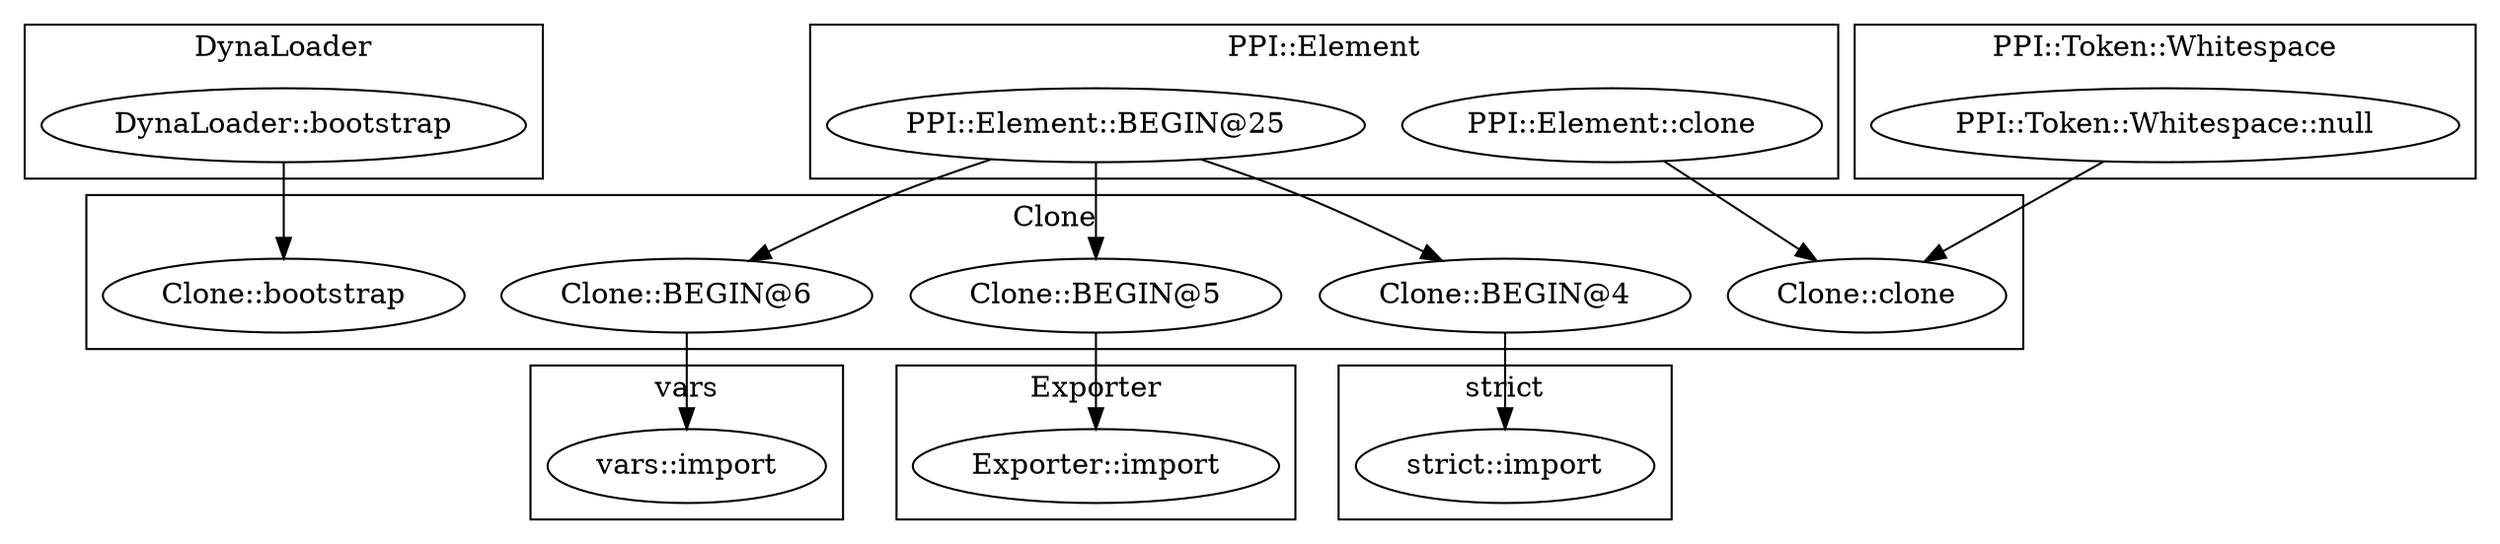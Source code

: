 digraph {
graph [overlap=false]
subgraph cluster_DynaLoader {
	label="DynaLoader";
	"DynaLoader::bootstrap";
}
subgraph cluster_PPI_Element {
	label="PPI::Element";
	"PPI::Element::clone";
	"PPI::Element::BEGIN@25";
}
subgraph cluster_Clone {
	label="Clone";
	"Clone::BEGIN@6";
	"Clone::clone";
	"Clone::BEGIN@5";
	"Clone::BEGIN@4";
	"Clone::bootstrap";
}
subgraph cluster_Exporter {
	label="Exporter";
	"Exporter::import";
}
subgraph cluster_PPI_Token_Whitespace {
	label="PPI::Token::Whitespace";
	"PPI::Token::Whitespace::null";
}
subgraph cluster_vars {
	label="vars";
	"vars::import";
}
subgraph cluster_strict {
	label="strict";
	"strict::import";
}
"PPI::Element::BEGIN@25" -> "Clone::BEGIN@4";
"DynaLoader::bootstrap" -> "Clone::bootstrap";
"Clone::BEGIN@4" -> "strict::import";
"PPI::Element::clone" -> "Clone::clone";
"PPI::Token::Whitespace::null" -> "Clone::clone";
"Clone::BEGIN@5" -> "Exporter::import";
"PPI::Element::BEGIN@25" -> "Clone::BEGIN@5";
"Clone::BEGIN@6" -> "vars::import";
"PPI::Element::BEGIN@25" -> "Clone::BEGIN@6";
}
